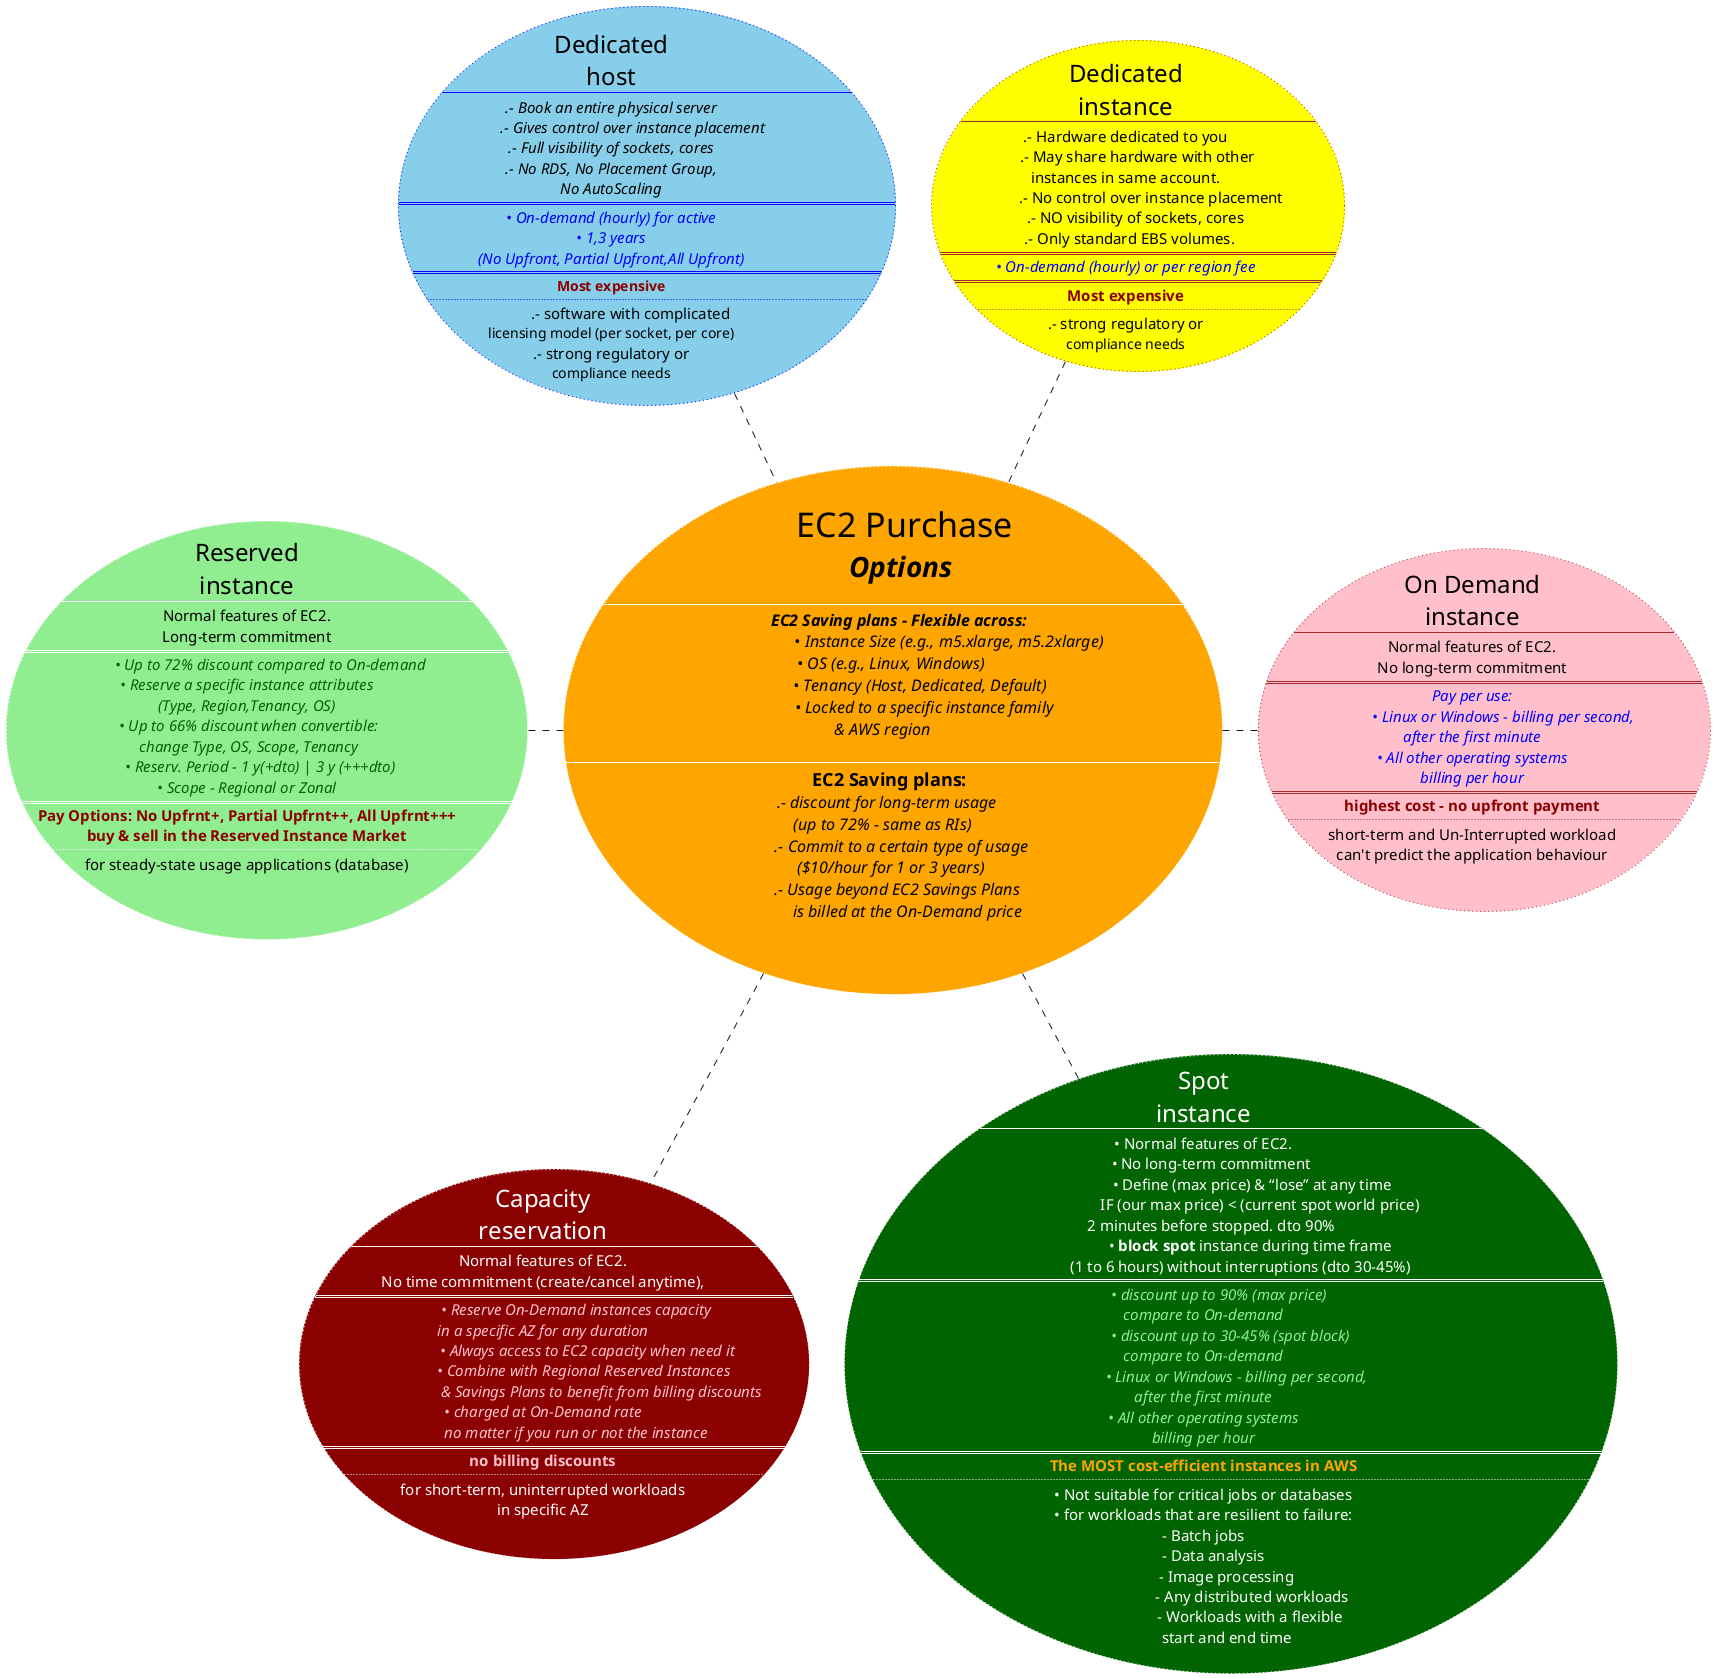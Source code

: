 @startuml

usecase purchase_options #orange;line:white;line.dotted;text:black [
  <font:impact><size:34>     EC2 Purchase</size></font>
  <i><size:28><b>     Options</b></size></i>

  ----
<b><i><size:16>        EC2 Saving plans - Flexible across:
<i><size:16>                                • Instance Size (e.g., m5.xlarge, m5.2xlarge)
<i><size:16>    • OS (e.g., Linux, Windows)
<i><size:16>                  • Tenancy (Host, Dedicated, Default)
<i><size:16>                    • Locked to a specific instance family
<i><size:16>& AWS region

  ----
<b><size:18>   EC2 Saving plans:
<i><size:16>  .- discount for long-term usage
<i><size:16>(up to 72% - same as RIs)
<i><size:16>         .- Commit to a certain type of usage
<i><size:16>    ($10/hour for 1 or 3 years)
<i><size:16>       .- Usage beyond EC2 Savings Plans
<i><size:16>            is billed at the On-Demand price
\n
]

usecase dedicated_host #skyblue;line:blue;line.dotted;text:black [
 <font:impact><size:24>Dedicated</size></font>
 <font:impact><size:24>host</size></font>
----
<i><size:15>.- Book an entire physical server
<i><size:15>           .- Gives control over instance placement
<i><size:15>.- Full visibility of sockets, cores
<i><size:15>.- No RDS, No Placement Group,
<i><size:15>No AutoScaling
====
<i><size:15><color:blue>• On-demand (hourly) for active</color></i>
<i><size:15><color:blue>• 1,3 years</color></i>
<i><size:15><color:blue>(No Upfront, Partial Upfront,All Upfront)</color></i>
====
<b><color:darkred>Most expensive</color></b>
....
<size:15>          .- software with complicated
licensing model (per socket, per core)
<size:15>.- strong regulatory or
compliance needs
]

usecase dedicated_instance #yellow;line:brown;line.dotted;text:black [
 <font:impact><size:24>Dedicated</size></font>
 <font:impact><size:24>instance</size></font>
----
<size:15>.- Hardware dedicated to you
<size:15>      .- May share hardware with other
<size:15>instances in same account.
<size:15>             .- No control over instance placement
<size:15>     .- NO visibility of sockets, cores
<size:15>  .- Only standard EBS volumes.
====
<i><size:15><color:blue>• On-demand (hourly) or per region fee</color></i>
====
<b><size:15><color:darkred>Most expensive</color></b>
....
<size:15>.- strong regulatory or
compliance needs
]

usecase ec2_ondemand #pink;line:brown;line.dotted;text:black [
 <font:impact><size:24>On Demand</size></font>
 <font:impact><size:24>instance</size></font>
----
<size:15>Normal features of EC2.
<size:15>No long-term commitment
====
<i><size:15><color:blue>Pay per use:
<i><size:15><color:blue>                • Linux or Windows - billing per second,
<i><size:15><color:blue>after the first minute
<i><size:15><color:blue>• All other operating systems
<i><size:15><color:blue>billing per hour
====
<b><size:15><color:darkred>highest cost - no upfront payment
....
<size:15>short-term and Un-Interrupted workload
<size:15>can't predict the application behaviour
]


usecase ec2_capacity_reservation #darkred;line:white;line.dotted;text:white [
 <font:impact><size:24>Capacity</size></font>
 <font:impact><size:24>reservation</size></font>
----
<size:15>Normal features of EC2.
<size:15>No time commitment (create/cancel anytime),
====
<i><size:15><color:pink>                 • Reserve On-Demand instances capacity
<i><size:15><color:pink>in a specific AZ for any duration
<i><size:15><color:pink>                       • Always access to EC2 capacity when need it
<i><size:15><color:pink>                     • Combine with Regional Reserved Instances
<i><size:15><color:pink>                              & Savings Plans to benefit from billing discounts
<i><size:15><color:pink>• charged at On-Demand rate
<i><size:15><color:pink>                 no matter if you run or not the instance
====
<b><size:15><color:pink>no billing discounts
....
<size:15>for short-term, uninterrupted workloads
<size:15>in specific AZ
]



usecase ec2_spot_instance #darkgreen;line:white;line.dotted;text:white [
 <font:impact><size:24>Spot</size></font>
 <font:impact><size:24>instance</size></font>
----
<size:15>• Normal features of EC2.
<size:15>    • No long-term commitment
<size:15>                         • Define (max price) & “lose” at any time
<size:15>                             IF (our max price) < (current spot world price)
<size:15>    2 minutes before stopped. dto 90%
<size:15>                        • <b>block spot</b> instance during time frame
<size:15>                   (1 to 6 hours) without interruptions (dto 30-45%)
====
<i><size:15><color:lightgreen>        • discount up to 90% (max price)
<i><size:15><color:lightgreen>compare to On-demand
<i><size:15><color:lightgreen>              • discount up to 30-45% (spot block)
<i><size:15><color:lightgreen>compare to On-demand
<i><size:15><color:lightgreen>                 • Linux or Windows - billing per second,
<i><size:15><color:lightgreen>after the first minute
<i><size:15><color:lightgreen>• All other operating systems
<i><size:15><color:lightgreen>billing per hour
====
<b><size:15><color:orange>The MOST cost-efficient instances in AWS
....
<size:15>• Not suitable for critical jobs or databases
<size:15>• for workloads that are resilient to failure:
<size:15>- Batch jobs
<size:15>     - Data analysis
<size:15>            - Image processing
<size:15>                         - Any distributed workloads
<size:15>                        - Workloads with a flexible
<size:15>            start and end time
]




usecase ec2_reserved_instance #lightgreen;line:white;line.dotted;text:black [
 <font:impact><size:24>Reserved</size></font>
 <font:impact><size:24>instance</size></font>
----
<size:15>Normal features of EC2.
<size:15>Long-term commitment
====
<i><size:15><color:darkgreen>            • Up to 72% discount compared to On-demand
<i><size:15><color:darkgreen>• Reserve a specific instance attributes
<i><size:15><color:darkgreen>(Type, Region,Tenancy, OS)
<i><size:15><color:darkgreen> • Up to 66% discount when convertible:
<i><size:15><color:darkgreen> change Type, OS, Scope, Tenancy
<i><size:15><color:darkgreen>       • Reserv. Period – 1 y(+dto) | 3 y (+++dto)
<i><size:15><color:darkgreen>• Scope – Regional or Zonal
====
<b><size:15><color:darkred>Pay Options: No Upfrnt+, Partial Upfrnt++, All Upfrnt+++
<b><size:15><color:darkred>buy & sell in the Reserved Instance Market
....
<size:15>for steady-state usage applications (database)

]




purchase_options ..r.. ec2_ondemand
purchase_options .u. dedicated_instance
purchase_options .u. dedicated_host
purchase_options .d. ec2_capacity_reservation
purchase_options .d. ec2_spot_instance
purchase_options .l. ec2_reserved_instance
@enduml